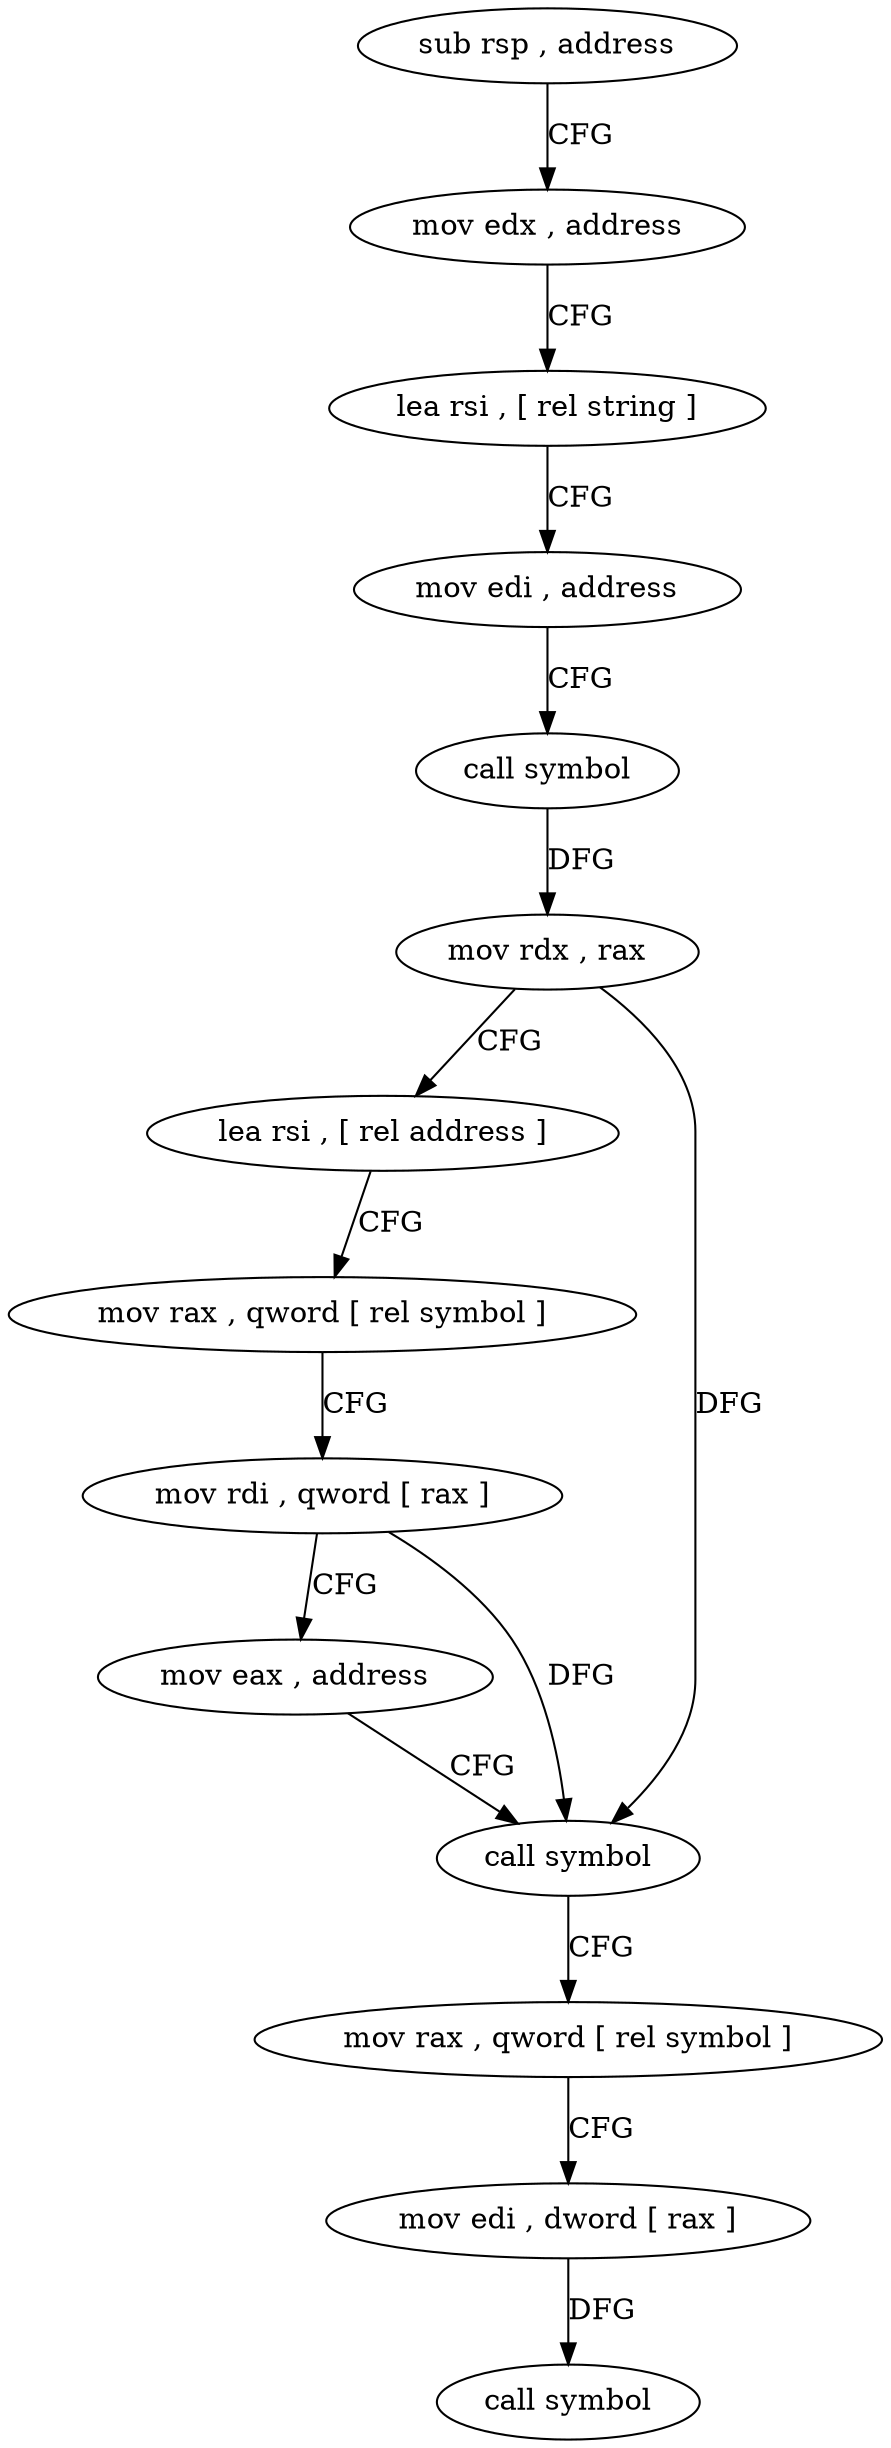 digraph "func" {
"190488" [label = "sub rsp , address" ]
"190492" [label = "mov edx , address" ]
"190497" [label = "lea rsi , [ rel string ]" ]
"190504" [label = "mov edi , address" ]
"190509" [label = "call symbol" ]
"190514" [label = "mov rdx , rax" ]
"190517" [label = "lea rsi , [ rel address ]" ]
"190524" [label = "mov rax , qword [ rel symbol ]" ]
"190531" [label = "mov rdi , qword [ rax ]" ]
"190534" [label = "mov eax , address" ]
"190539" [label = "call symbol" ]
"190544" [label = "mov rax , qword [ rel symbol ]" ]
"190551" [label = "mov edi , dword [ rax ]" ]
"190553" [label = "call symbol" ]
"190488" -> "190492" [ label = "CFG" ]
"190492" -> "190497" [ label = "CFG" ]
"190497" -> "190504" [ label = "CFG" ]
"190504" -> "190509" [ label = "CFG" ]
"190509" -> "190514" [ label = "DFG" ]
"190514" -> "190517" [ label = "CFG" ]
"190514" -> "190539" [ label = "DFG" ]
"190517" -> "190524" [ label = "CFG" ]
"190524" -> "190531" [ label = "CFG" ]
"190531" -> "190534" [ label = "CFG" ]
"190531" -> "190539" [ label = "DFG" ]
"190534" -> "190539" [ label = "CFG" ]
"190539" -> "190544" [ label = "CFG" ]
"190544" -> "190551" [ label = "CFG" ]
"190551" -> "190553" [ label = "DFG" ]
}
